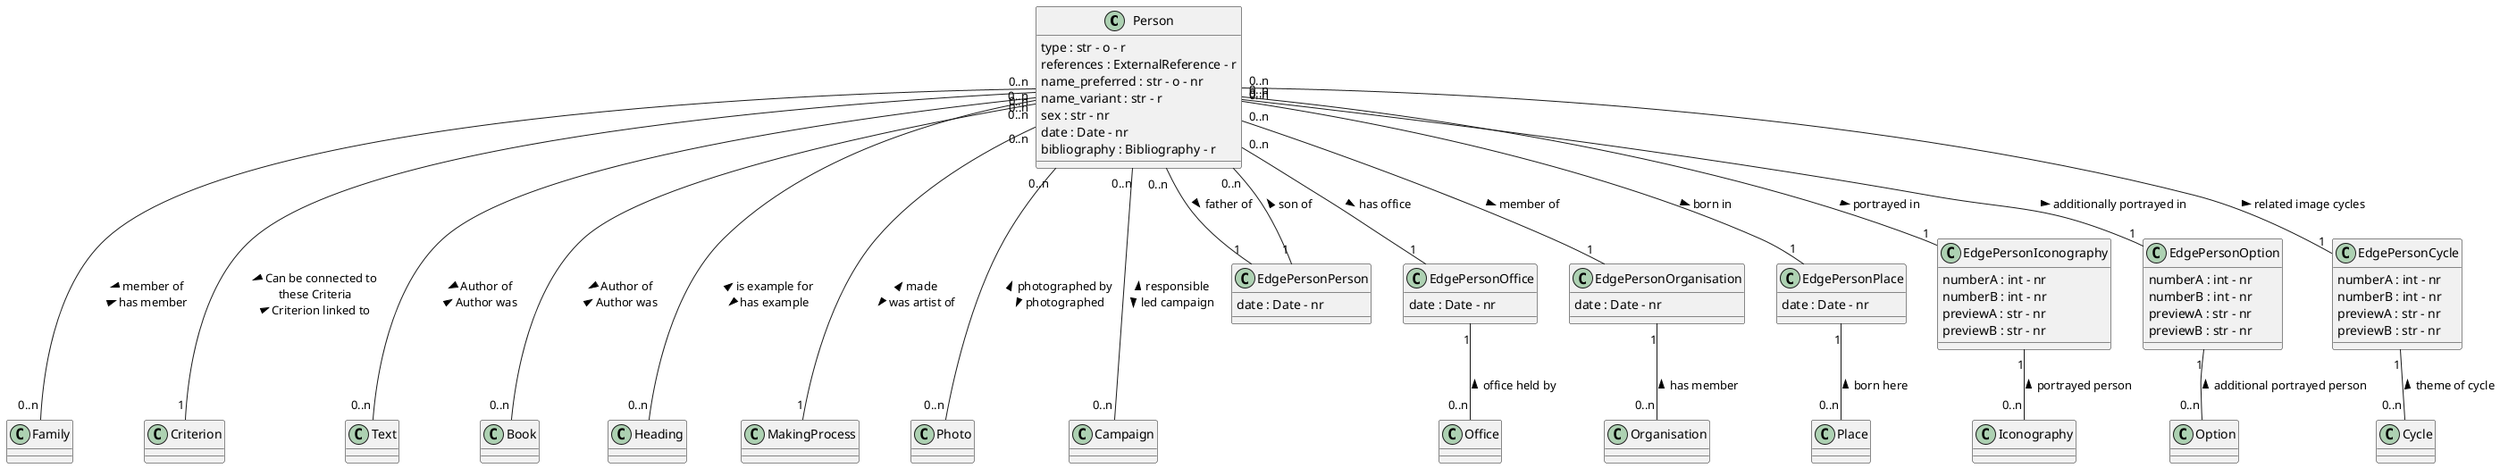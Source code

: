 @startuml 
class Person
Person : type : str - o - r
Person : references : ExternalReference - r
Person : name_preferred : str - o - nr
Person : name_variant : str - r
Person : sex : str - nr
Person : date : Date - nr
Person : bibliography : Bibliography - r


class Person 

class Family

class Office

class Organisation

class Place 

class Iconography

class Option 
    
class Criterion

class Cycle

class Text 

class Book

class Heading

class MakingProcess

class Photo

class Campaign

class EdgePersonPerson
EdgePersonPerson : date : Date - nr

class EdgePersonOffice
EdgePersonOffice : date : Date - nr

class EdgePersonOrganisation
EdgePersonOrganisation : date : Date - nr

class EdgePersonPlace
EdgePersonPlace : date : Date - nr

class EdgePersonIconography
EdgePersonIconography : numberA : int - nr
EdgePersonIconography : numberB : int - nr
EdgePersonIconography : previewA : str - nr
EdgePersonIconography : previewB : str - nr

class EdgePersonOption
EdgePersonOption : numberA : int - nr
EdgePersonOption : numberB : int - nr
EdgePersonOption : previewA : str - nr
EdgePersonOption : previewB : str - nr

class EdgePersonCycle
EdgePersonCycle : numberA : int - nr
EdgePersonCycle : numberB : int - nr
EdgePersonCycle : previewA : str - nr
EdgePersonCycle : previewB : str - nr

Person "0..n" -- "1" EdgePersonPerson : father of >
EdgePersonPerson "1" -- "0..n" Person : son of >

Person "0..n" --- "0..n" Family : > member of \n has member <

Person "0..n" -- "1" EdgePersonOffice : has office >
EdgePersonOffice "1" -- "0..n" Office : office held by <

Person "0..n" -- "1" EdgePersonOrganisation : member of >
EdgePersonOrganisation "1" -- "0..n" Organisation : has member <

Person "0..n" -- "1" EdgePersonPlace : born in >
EdgePersonPlace "1" -- "0..n" Place : born here <

Person "0..n" -- "1" EdgePersonIconography : portrayed in >
EdgePersonIconography "1" -- "0..n" Iconography : portrayed person <

Person "0..n" -- "1" EdgePersonOption : additionally portrayed in >
EdgePersonOption "1" -- "0..n" Option : additional portrayed person <

Person "0..n" --- "1" Criterion : > Can be connected to \n these Criteria \n Criterion linked to <

Person "0..n" -- "1" EdgePersonCycle : related image cycles >
EdgePersonCycle "1" -- "0..n" Cycle : theme of cycle <

Person "0..n" --- "0..n" Text : > Author of \n Author was < 

Person "0..n" --- "0..n" Book : > Author of \n Author was < 

Person "0..n" --- "0..n" Heading : < is example for \n has example >

Person "0..n" --- "1" MakingProcess : < made \n was artist of >

Person "0..n" --- "0..n" Photo : < photographed by \n photographed >

Person "0..n" --- "0..n" Campaign : < responsible \n led campaign >

@enduml 
